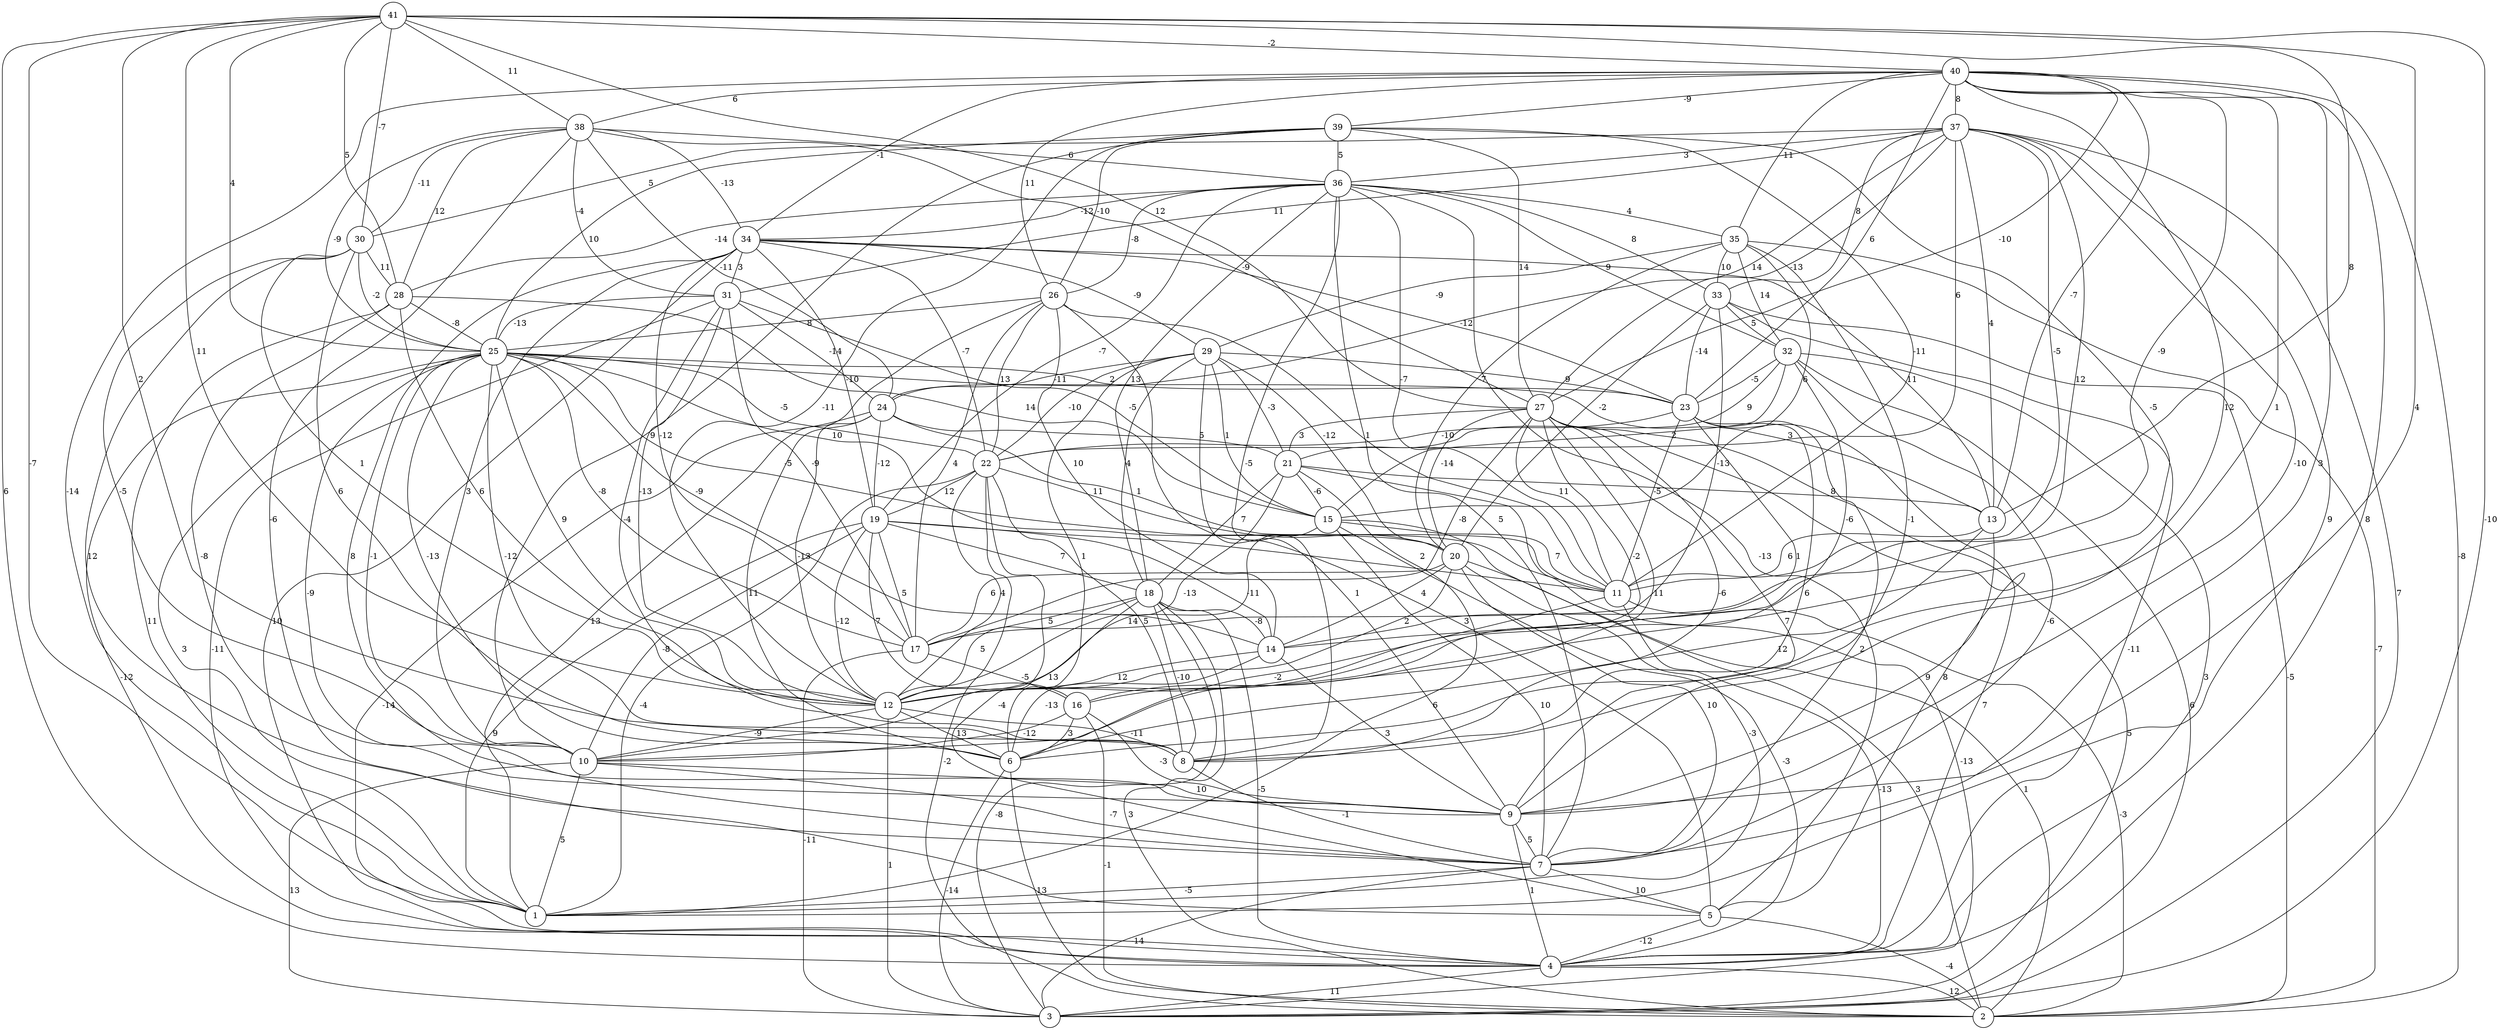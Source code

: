 graph { 
	 fontname="Helvetica,Arial,sans-serif" 
	 node [shape = circle]; 
	 41 -- 1 [label = "-7"];
	 41 -- 3 [label = "-10"];
	 41 -- 4 [label = "6"];
	 41 -- 8 [label = "2"];
	 41 -- 9 [label = "4"];
	 41 -- 12 [label = "11"];
	 41 -- 13 [label = "8"];
	 41 -- 25 [label = "4"];
	 41 -- 27 [label = "12"];
	 41 -- 28 [label = "5"];
	 41 -- 30 [label = "-7"];
	 41 -- 38 [label = "11"];
	 41 -- 40 [label = "-2"];
	 40 -- 1 [label = "-14"];
	 40 -- 2 [label = "-8"];
	 40 -- 4 [label = "8"];
	 40 -- 6 [label = "1"];
	 40 -- 7 [label = "3"];
	 40 -- 8 [label = "12"];
	 40 -- 13 [label = "-7"];
	 40 -- 14 [label = "-9"];
	 40 -- 23 [label = "6"];
	 40 -- 26 [label = "11"];
	 40 -- 27 [label = "-10"];
	 40 -- 34 [label = "-1"];
	 40 -- 35 [label = "-11"];
	 40 -- 37 [label = "8"];
	 40 -- 38 [label = "6"];
	 40 -- 39 [label = "-9"];
	 39 -- 10 [label = "9"];
	 39 -- 11 [label = "-11"];
	 39 -- 12 [label = "-11"];
	 39 -- 16 [label = "-5"];
	 39 -- 25 [label = "10"];
	 39 -- 26 [label = "-10"];
	 39 -- 27 [label = "14"];
	 39 -- 36 [label = "5"];
	 38 -- 5 [label = "-6"];
	 38 -- 24 [label = "-11"];
	 38 -- 25 [label = "-9"];
	 38 -- 27 [label = "-9"];
	 38 -- 28 [label = "12"];
	 38 -- 30 [label = "-11"];
	 38 -- 31 [label = "-4"];
	 38 -- 34 [label = "-13"];
	 38 -- 36 [label = "6"];
	 37 -- 1 [label = "9"];
	 37 -- 3 [label = "7"];
	 37 -- 9 [label = "-10"];
	 37 -- 11 [label = "-5"];
	 37 -- 13 [label = "4"];
	 37 -- 14 [label = "12"];
	 37 -- 22 [label = "6"];
	 37 -- 24 [label = "14"];
	 37 -- 27 [label = "-13"];
	 37 -- 30 [label = "5"];
	 37 -- 31 [label = "11"];
	 37 -- 33 [label = "8"];
	 37 -- 36 [label = "3"];
	 36 -- 5 [label = "-13"];
	 36 -- 7 [label = "5"];
	 36 -- 8 [label = "-5"];
	 36 -- 11 [label = "-7"];
	 36 -- 18 [label = "13"];
	 36 -- 19 [label = "-7"];
	 36 -- 26 [label = "-8"];
	 36 -- 28 [label = "-14"];
	 36 -- 32 [label = "9"];
	 36 -- 33 [label = "8"];
	 36 -- 34 [label = "-12"];
	 36 -- 35 [label = "4"];
	 35 -- 2 [label = "-7"];
	 35 -- 9 [label = "-1"];
	 35 -- 15 [label = "6"];
	 35 -- 20 [label = "-7"];
	 35 -- 29 [label = "-9"];
	 35 -- 32 [label = "14"];
	 35 -- 33 [label = "10"];
	 34 -- 4 [label = "10"];
	 34 -- 7 [label = "8"];
	 34 -- 10 [label = "3"];
	 34 -- 13 [label = "11"];
	 34 -- 17 [label = "-12"];
	 34 -- 19 [label = "-10"];
	 34 -- 22 [label = "-7"];
	 34 -- 23 [label = "-12"];
	 34 -- 29 [label = "-9"];
	 34 -- 31 [label = "3"];
	 33 -- 2 [label = "-5"];
	 33 -- 4 [label = "-11"];
	 33 -- 17 [label = "-13"];
	 33 -- 20 [label = "-2"];
	 33 -- 23 [label = "-14"];
	 33 -- 32 [label = "5"];
	 32 -- 3 [label = "6"];
	 32 -- 4 [label = "3"];
	 32 -- 7 [label = "-6"];
	 32 -- 12 [label = "-6"];
	 32 -- 15 [label = "2"];
	 32 -- 21 [label = "9"];
	 32 -- 23 [label = "-5"];
	 31 -- 4 [label = "-11"];
	 31 -- 8 [label = "-4"];
	 31 -- 12 [label = "-13"];
	 31 -- 15 [label = "-5"];
	 31 -- 17 [label = "-9"];
	 31 -- 24 [label = "-14"];
	 31 -- 25 [label = "-13"];
	 30 -- 6 [label = "6"];
	 30 -- 7 [label = "12"];
	 30 -- 10 [label = "-5"];
	 30 -- 12 [label = "1"];
	 30 -- 25 [label = "-2"];
	 30 -- 28 [label = "11"];
	 29 -- 6 [label = "1"];
	 29 -- 9 [label = "1"];
	 29 -- 15 [label = "1"];
	 29 -- 18 [label = "4"];
	 29 -- 20 [label = "-12"];
	 29 -- 21 [label = "-3"];
	 29 -- 22 [label = "-10"];
	 29 -- 23 [label = "9"];
	 29 -- 24 [label = "-11"];
	 28 -- 1 [label = "11"];
	 28 -- 9 [label = "-8"];
	 28 -- 12 [label = "6"];
	 28 -- 15 [label = "14"];
	 28 -- 25 [label = "-8"];
	 27 -- 3 [label = "5"];
	 27 -- 5 [label = "8"];
	 27 -- 8 [label = "-6"];
	 27 -- 9 [label = "7"];
	 27 -- 10 [label = "11"];
	 27 -- 11 [label = "11"];
	 27 -- 16 [label = "-2"];
	 27 -- 17 [label = "-8"];
	 27 -- 20 [label = "-14"];
	 27 -- 21 [label = "3"];
	 26 -- 1 [label = "13"];
	 26 -- 5 [label = "3"];
	 26 -- 11 [label = "1"];
	 26 -- 14 [label = "10"];
	 26 -- 17 [label = "4"];
	 26 -- 22 [label = "13"];
	 26 -- 25 [label = "8"];
	 25 -- 1 [label = "3"];
	 25 -- 4 [label = "-12"];
	 25 -- 6 [label = "-13"];
	 25 -- 8 [label = "-12"];
	 25 -- 9 [label = "-9"];
	 25 -- 10 [label = "-1"];
	 25 -- 11 [label = "-5"];
	 25 -- 12 [label = "9"];
	 25 -- 13 [label = "3"];
	 25 -- 14 [label = "-9"];
	 25 -- 17 [label = "-8"];
	 25 -- 20 [label = "10"];
	 25 -- 22 [label = "-5"];
	 25 -- 23 [label = "2"];
	 24 -- 4 [label = "-14"];
	 24 -- 6 [label = "11"];
	 24 -- 11 [label = "1"];
	 24 -- 12 [label = "-13"];
	 24 -- 19 [label = "-12"];
	 24 -- 21 [label = "5"];
	 23 -- 4 [label = "7"];
	 23 -- 7 [label = "2"];
	 23 -- 8 [label = "6"];
	 23 -- 11 [label = "-5"];
	 23 -- 12 [label = "1"];
	 23 -- 22 [label = "-10"];
	 22 -- 1 [label = "-4"];
	 22 -- 2 [label = "-2"];
	 22 -- 5 [label = "-4"];
	 22 -- 8 [label = "5"];
	 22 -- 12 [label = "4"];
	 22 -- 19 [label = "12"];
	 22 -- 20 [label = "11"];
	 21 -- 1 [label = "6"];
	 21 -- 3 [label = "-13"];
	 21 -- 12 [label = "-13"];
	 21 -- 13 [label = "8"];
	 21 -- 15 [label = "-6"];
	 21 -- 18 [label = "7"];
	 20 -- 1 [label = "-3"];
	 20 -- 2 [label = "1"];
	 20 -- 7 [label = "10"];
	 20 -- 12 [label = "2"];
	 20 -- 14 [label = "4"];
	 20 -- 17 [label = "6"];
	 19 -- 1 [label = "9"];
	 19 -- 10 [label = "-8"];
	 19 -- 11 [label = "2"];
	 19 -- 12 [label = "-12"];
	 19 -- 14 [label = "-11"];
	 19 -- 16 [label = "7"];
	 19 -- 17 [label = "5"];
	 19 -- 18 [label = "7"];
	 18 -- 2 [label = "3"];
	 18 -- 3 [label = "-8"];
	 18 -- 4 [label = "-5"];
	 18 -- 8 [label = "-10"];
	 18 -- 10 [label = "13"];
	 18 -- 12 [label = "5"];
	 18 -- 14 [label = "-8"];
	 18 -- 17 [label = "5"];
	 17 -- 3 [label = "-11"];
	 17 -- 16 [label = "-5"];
	 16 -- 2 [label = "-1"];
	 16 -- 6 [label = "3"];
	 16 -- 9 [label = "-3"];
	 16 -- 10 [label = "-12"];
	 15 -- 2 [label = "3"];
	 15 -- 4 [label = "-3"];
	 15 -- 7 [label = "10"];
	 15 -- 11 [label = "7"];
	 15 -- 12 [label = "14"];
	 14 -- 6 [label = "-13"];
	 14 -- 9 [label = "3"];
	 14 -- 12 [label = "12"];
	 13 -- 6 [label = "12"];
	 13 -- 9 [label = "9"];
	 13 -- 11 [label = "6"];
	 12 -- 3 [label = "1"];
	 12 -- 6 [label = "13"];
	 12 -- 8 [label = "-11"];
	 12 -- 10 [label = "-9"];
	 11 -- 2 [label = "-3"];
	 11 -- 4 [label = "-13"];
	 11 -- 6 [label = "-2"];
	 10 -- 1 [label = "5"];
	 10 -- 3 [label = "13"];
	 10 -- 7 [label = "-7"];
	 10 -- 9 [label = "10"];
	 9 -- 4 [label = "1"];
	 9 -- 7 [label = "5"];
	 8 -- 7 [label = "-1"];
	 7 -- 1 [label = "-5"];
	 7 -- 3 [label = "-14"];
	 7 -- 5 [label = "10"];
	 6 -- 2 [label = "13"];
	 6 -- 3 [label = "-14"];
	 5 -- 2 [label = "-4"];
	 5 -- 4 [label = "-12"];
	 4 -- 2 [label = "12"];
	 4 -- 3 [label = "11"];
	 1;
	 2;
	 3;
	 4;
	 5;
	 6;
	 7;
	 8;
	 9;
	 10;
	 11;
	 12;
	 13;
	 14;
	 15;
	 16;
	 17;
	 18;
	 19;
	 20;
	 21;
	 22;
	 23;
	 24;
	 25;
	 26;
	 27;
	 28;
	 29;
	 30;
	 31;
	 32;
	 33;
	 34;
	 35;
	 36;
	 37;
	 38;
	 39;
	 40;
	 41;
}
